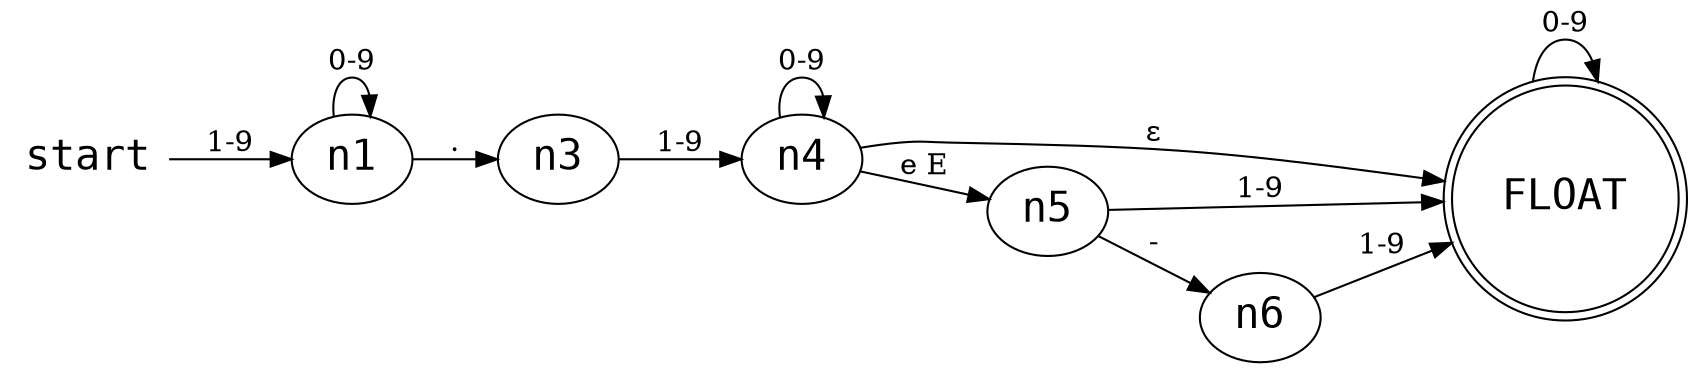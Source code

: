 digraph NFA {
	rankdir=LR;
	node [fontsize=20 fontname=Consolas]

	start [shape=plaintext]
	s9    [label="FLOAT"       shape=doublecircle]

	start -> n1 [label="1-9"]
	n1 -> n1 [label="0-9"]
	n1 -> n3 [label="."]
	n3 -> n4 [label="1-9"]
	n4 -> n4 [label="0-9"]
	n4 -> s9 [label="ε"]
	n4 -> n5 [label="e E"]
	n5 -> n6 [label="-"]
	n5 -> s9 [label="1-9"]
	n6 -> s9 [label="1-9"]
	s9 -> s9 [label="0-9"]
}